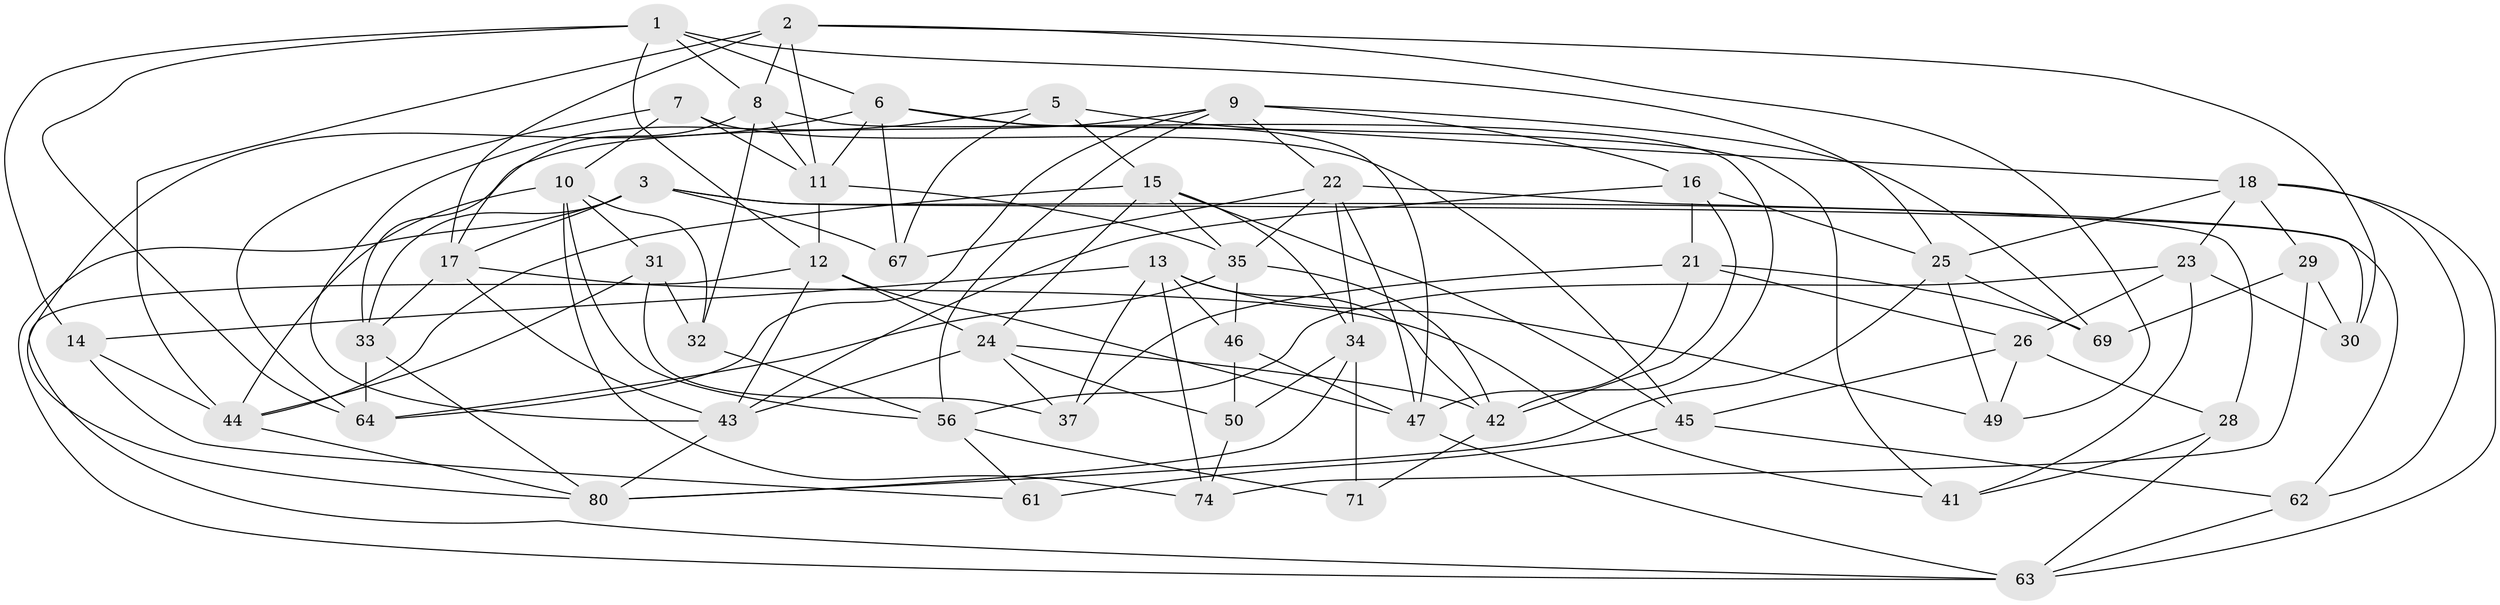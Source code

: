 // original degree distribution, {4: 1.0}
// Generated by graph-tools (version 1.1) at 2025/42/03/06/25 10:42:17]
// undirected, 51 vertices, 129 edges
graph export_dot {
graph [start="1"]
  node [color=gray90,style=filled];
  1 [super="+48"];
  2 [super="+4"];
  3 [super="+51"];
  5;
  6 [super="+20"];
  7;
  8 [super="+36"];
  9 [super="+83"];
  10 [super="+65"];
  11 [super="+52"];
  12 [super="+19"];
  13 [super="+55"];
  14;
  15 [super="+70"];
  16 [super="+38"];
  17 [super="+59"];
  18 [super="+79"];
  21 [super="+54"];
  22 [super="+58"];
  23 [super="+39"];
  24 [super="+57"];
  25 [super="+40"];
  26 [super="+27"];
  28;
  29;
  30;
  31;
  32;
  33 [super="+66"];
  34 [super="+77"];
  35 [super="+78"];
  37;
  41;
  42 [super="+73"];
  43 [super="+75"];
  44 [super="+53"];
  45 [super="+76"];
  46;
  47 [super="+82"];
  49;
  50;
  56 [super="+60"];
  61;
  62;
  63 [super="+68"];
  64 [super="+72"];
  67;
  69;
  71;
  74;
  80 [super="+81"];
  1 -- 14;
  1 -- 8;
  1 -- 25;
  1 -- 6;
  1 -- 12;
  1 -- 64;
  2 -- 17;
  2 -- 30;
  2 -- 49;
  2 -- 11;
  2 -- 44;
  2 -- 8;
  3 -- 28;
  3 -- 33;
  3 -- 62;
  3 -- 17;
  3 -- 67;
  3 -- 63;
  5 -- 15;
  5 -- 67;
  5 -- 18;
  5 -- 43;
  6 -- 80;
  6 -- 11;
  6 -- 67;
  6 -- 47;
  6 -- 41;
  7 -- 10;
  7 -- 11;
  7 -- 45;
  7 -- 64;
  8 -- 11;
  8 -- 32;
  8 -- 17;
  8 -- 42;
  9 -- 56;
  9 -- 22;
  9 -- 16;
  9 -- 69;
  9 -- 33;
  9 -- 64;
  10 -- 32;
  10 -- 44;
  10 -- 56;
  10 -- 74;
  10 -- 31;
  11 -- 12;
  11 -- 35;
  12 -- 24;
  12 -- 47;
  12 -- 63;
  12 -- 43;
  13 -- 49;
  13 -- 46;
  13 -- 37;
  13 -- 42;
  13 -- 74;
  13 -- 14;
  14 -- 61;
  14 -- 44;
  15 -- 45;
  15 -- 44;
  15 -- 24;
  15 -- 34;
  15 -- 35;
  16 -- 25;
  16 -- 21 [weight=2];
  16 -- 42;
  16 -- 43;
  17 -- 43;
  17 -- 33;
  17 -- 41;
  18 -- 62;
  18 -- 29;
  18 -- 63;
  18 -- 25;
  18 -- 23;
  21 -- 69;
  21 -- 26;
  21 -- 37;
  21 -- 47;
  22 -- 30;
  22 -- 47;
  22 -- 67;
  22 -- 35;
  22 -- 34;
  23 -- 41;
  23 -- 56;
  23 -- 26 [weight=2];
  23 -- 30;
  24 -- 37;
  24 -- 50;
  24 -- 42;
  24 -- 43;
  25 -- 69;
  25 -- 80;
  25 -- 49;
  26 -- 45;
  26 -- 28;
  26 -- 49;
  28 -- 41;
  28 -- 63;
  29 -- 69;
  29 -- 30;
  29 -- 74;
  31 -- 32;
  31 -- 37;
  31 -- 44;
  32 -- 56;
  33 -- 64 [weight=2];
  33 -- 80;
  34 -- 71 [weight=2];
  34 -- 50;
  34 -- 80;
  35 -- 42;
  35 -- 46;
  35 -- 64;
  42 -- 71;
  43 -- 80;
  44 -- 80;
  45 -- 61 [weight=2];
  45 -- 62;
  46 -- 50;
  46 -- 47;
  47 -- 63;
  50 -- 74;
  56 -- 71;
  56 -- 61;
  62 -- 63;
}
